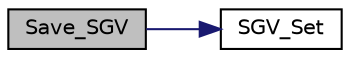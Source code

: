 digraph "Save_SGV"
{
  edge [fontname="Helvetica",fontsize="10",labelfontname="Helvetica",labelfontsize="10"];
  node [fontname="Helvetica",fontsize="10",shape=record];
  rankdir="LR";
  Node1 [label="Save_SGV",height=0.2,width=0.4,color="black", fillcolor="grey75", style="filled", fontcolor="black"];
  Node1 -> Node2 [color="midnightblue",fontsize="10",style="solid",fontname="Helvetica"];
  Node2 [label="SGV_Set",height=0.2,width=0.4,color="black", fillcolor="white", style="filled",URL="$fof__sgv_8c.html#a7f1df8580ffa5907452a570bb2dc349f"];
}
